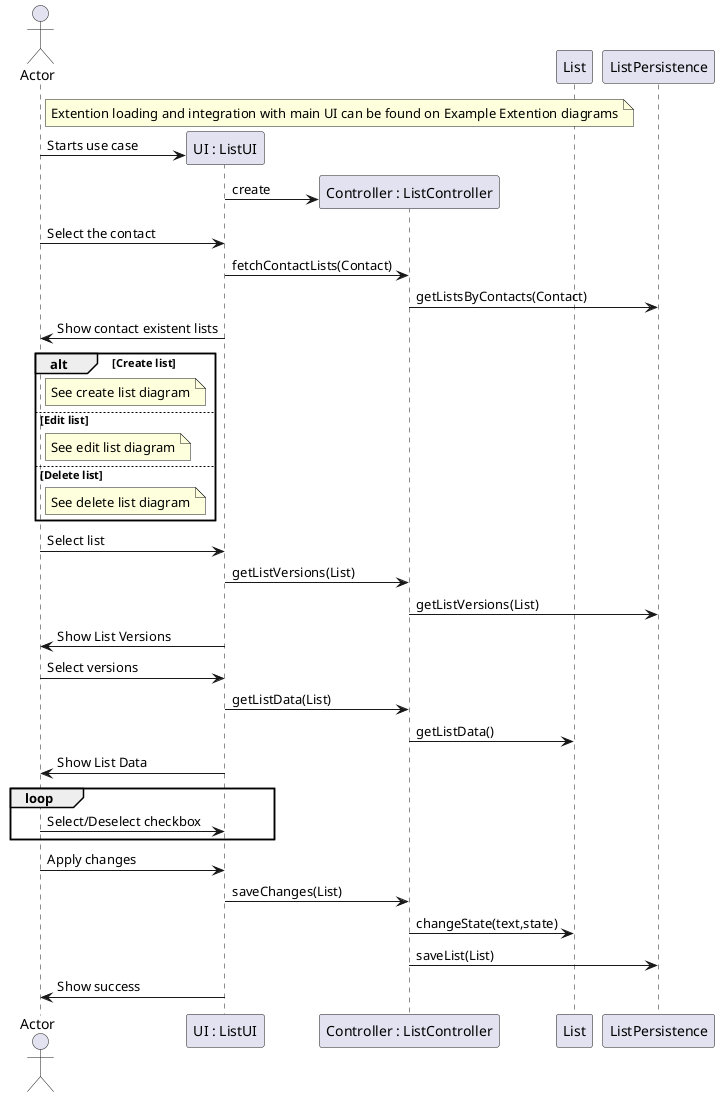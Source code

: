@startuml doc-files/crm04_02_design.png
actor Actor

  participant "UI : ListUI" as UI 
  participant "Controller : ListController" as controller
  participant "List" as list
  participant "ListPersistence" as persistence

  note right of Actor
        Extention loading and integration with main UI can be found on Example Extention diagrams
  end note 

  create UI
  Actor -> UI : Starts use case
  create controller
  UI -> controller : create
  Actor -> UI : Select the contact
  UI -> controller : fetchContactLists(Contact)
  controller -> persistence : getListsByContacts(Contact)
  UI -> Actor : Show contact existent lists
  alt Create list
    note right of Actor
        See create list diagram
    end note
  else Edit list
    note right of Actor
        See edit list diagram
    end note
  else Delete list
    note right of Actor
        See delete list diagram
    end note
  end
  Actor -> UI : Select list
  UI -> controller : getListVersions(List)
  controller -> persistence : getListVersions(List)
  UI -> Actor : Show List Versions
  Actor -> UI : Select versions
  UI -> controller : getListData(List)
  controller -> list : getListData()
  UI -> Actor : Show List Data
  loop
    Actor -> UI : Select/Deselect checkbox
  end loop
  Actor -> UI : Apply changes
  UI -> controller : saveChanges(List)
  controller -> list : changeState(text,state)
  controller -> persistence : saveList(List)
  UI -> Actor : Show success
@enduml
